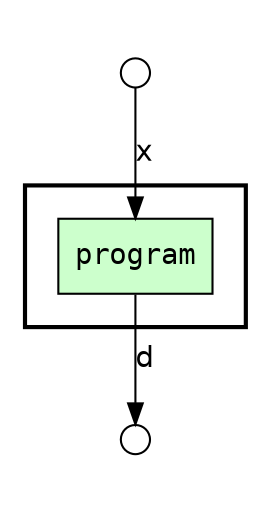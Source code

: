 digraph Workflow {
rankdir=TB

/* Start of double cluster for drawing box around nodes in workflow */
subgraph cluster0 {label=""; penwidth=2; fontsize=18
subgraph cluster1 {label=""; color="white"

/* Nodes representing programs in workflow */
node[shape=box style="filled" fillcolor="#CCFFCC" peripheries=1 fontname="Courier"]
node1 [label="program"]

/* Nodes representing subworkflows in workflow */
node[shape=box style="filled" fillcolor="#CCFFCC" peripheries=2 fontname="Courier"]

/* Edges for channels between programs in workflow */
edge[fontname=Helvetica]

/* End of double cluster for drawing box around nodes in workflow */
}}

/* Nodes representing workflow ports */
node[shape=circle style="filled" fillcolor="#FFFFFF" peripheries=1 fontname="Courier" width=0.2]
subgraph cluster2 { label="" color="white"
subgraph cluster3 { label="" color="white"
node2 [label=""]
}}
subgraph cluster4 { label="" color="white"
subgraph cluster5 { label="" color="white"
node3 [label=""]
}}

/* Edges for channels between programs and ports */
edge[fontname=Helvetica]
node1 -> node3 [label="d"]
node2 -> node1 [label="x"]
}
